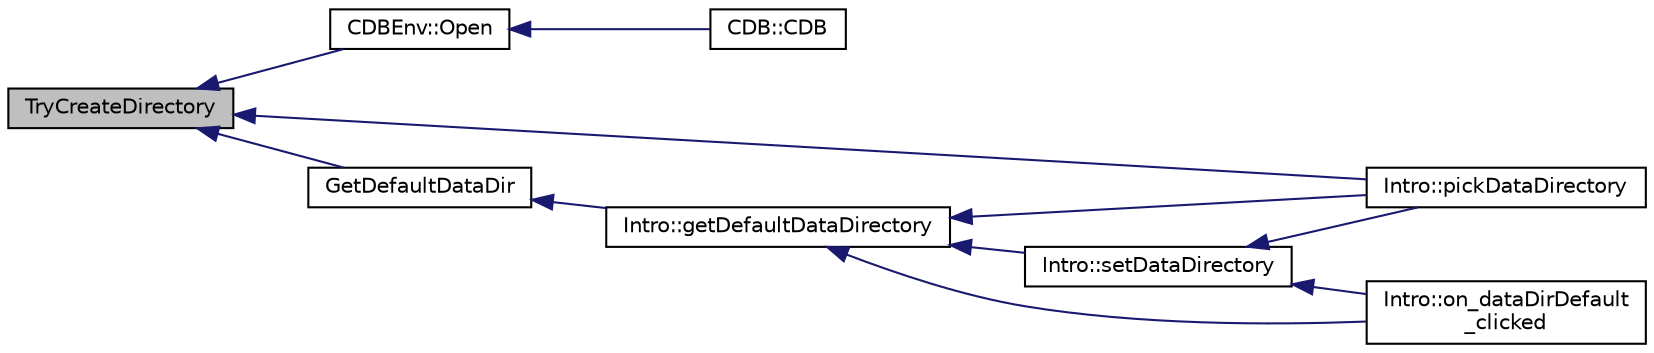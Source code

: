 digraph "TryCreateDirectory"
{
  edge [fontname="Helvetica",fontsize="10",labelfontname="Helvetica",labelfontsize="10"];
  node [fontname="Helvetica",fontsize="10",shape=record];
  rankdir="LR";
  Node397 [label="TryCreateDirectory",height=0.2,width=0.4,color="black", fillcolor="grey75", style="filled", fontcolor="black"];
  Node397 -> Node398 [dir="back",color="midnightblue",fontsize="10",style="solid",fontname="Helvetica"];
  Node398 [label="CDBEnv::Open",height=0.2,width=0.4,color="black", fillcolor="white", style="filled",URL="$class_c_d_b_env.html#aaaef61cd032e25144c06e405fb7f93cf"];
  Node398 -> Node399 [dir="back",color="midnightblue",fontsize="10",style="solid",fontname="Helvetica"];
  Node399 [label="CDB::CDB",height=0.2,width=0.4,color="black", fillcolor="white", style="filled",URL="$class_c_d_b.html#aa5f2317ab28c6424bfebdaa969aa2b2c"];
  Node397 -> Node400 [dir="back",color="midnightblue",fontsize="10",style="solid",fontname="Helvetica"];
  Node400 [label="Intro::pickDataDirectory",height=0.2,width=0.4,color="black", fillcolor="white", style="filled",URL="$class_intro.html#a3e0e541cd0e55fe71484055964925cfc",tooltip="Determine data directory. "];
  Node397 -> Node401 [dir="back",color="midnightblue",fontsize="10",style="solid",fontname="Helvetica"];
  Node401 [label="GetDefaultDataDir",height=0.2,width=0.4,color="black", fillcolor="white", style="filled",URL="$util_8h.html#ab272995de020a3bcbf743be630e485c6"];
  Node401 -> Node402 [dir="back",color="midnightblue",fontsize="10",style="solid",fontname="Helvetica"];
  Node402 [label="Intro::getDefaultDataDirectory",height=0.2,width=0.4,color="black", fillcolor="white", style="filled",URL="$class_intro.html#aad225845533fc7f451648dc7c9643e6a",tooltip="Determine default data directory for operating system. "];
  Node402 -> Node403 [dir="back",color="midnightblue",fontsize="10",style="solid",fontname="Helvetica"];
  Node403 [label="Intro::setDataDirectory",height=0.2,width=0.4,color="black", fillcolor="white", style="filled",URL="$class_intro.html#a2f11c0fccc56ec7bb53cfddec98ee21b"];
  Node403 -> Node400 [dir="back",color="midnightblue",fontsize="10",style="solid",fontname="Helvetica"];
  Node403 -> Node404 [dir="back",color="midnightblue",fontsize="10",style="solid",fontname="Helvetica"];
  Node404 [label="Intro::on_dataDirDefault\l_clicked",height=0.2,width=0.4,color="black", fillcolor="white", style="filled",URL="$class_intro.html#ae4cefbcd5e61f62cb2a59f38bc2ae52f"];
  Node402 -> Node400 [dir="back",color="midnightblue",fontsize="10",style="solid",fontname="Helvetica"];
  Node402 -> Node404 [dir="back",color="midnightblue",fontsize="10",style="solid",fontname="Helvetica"];
}
